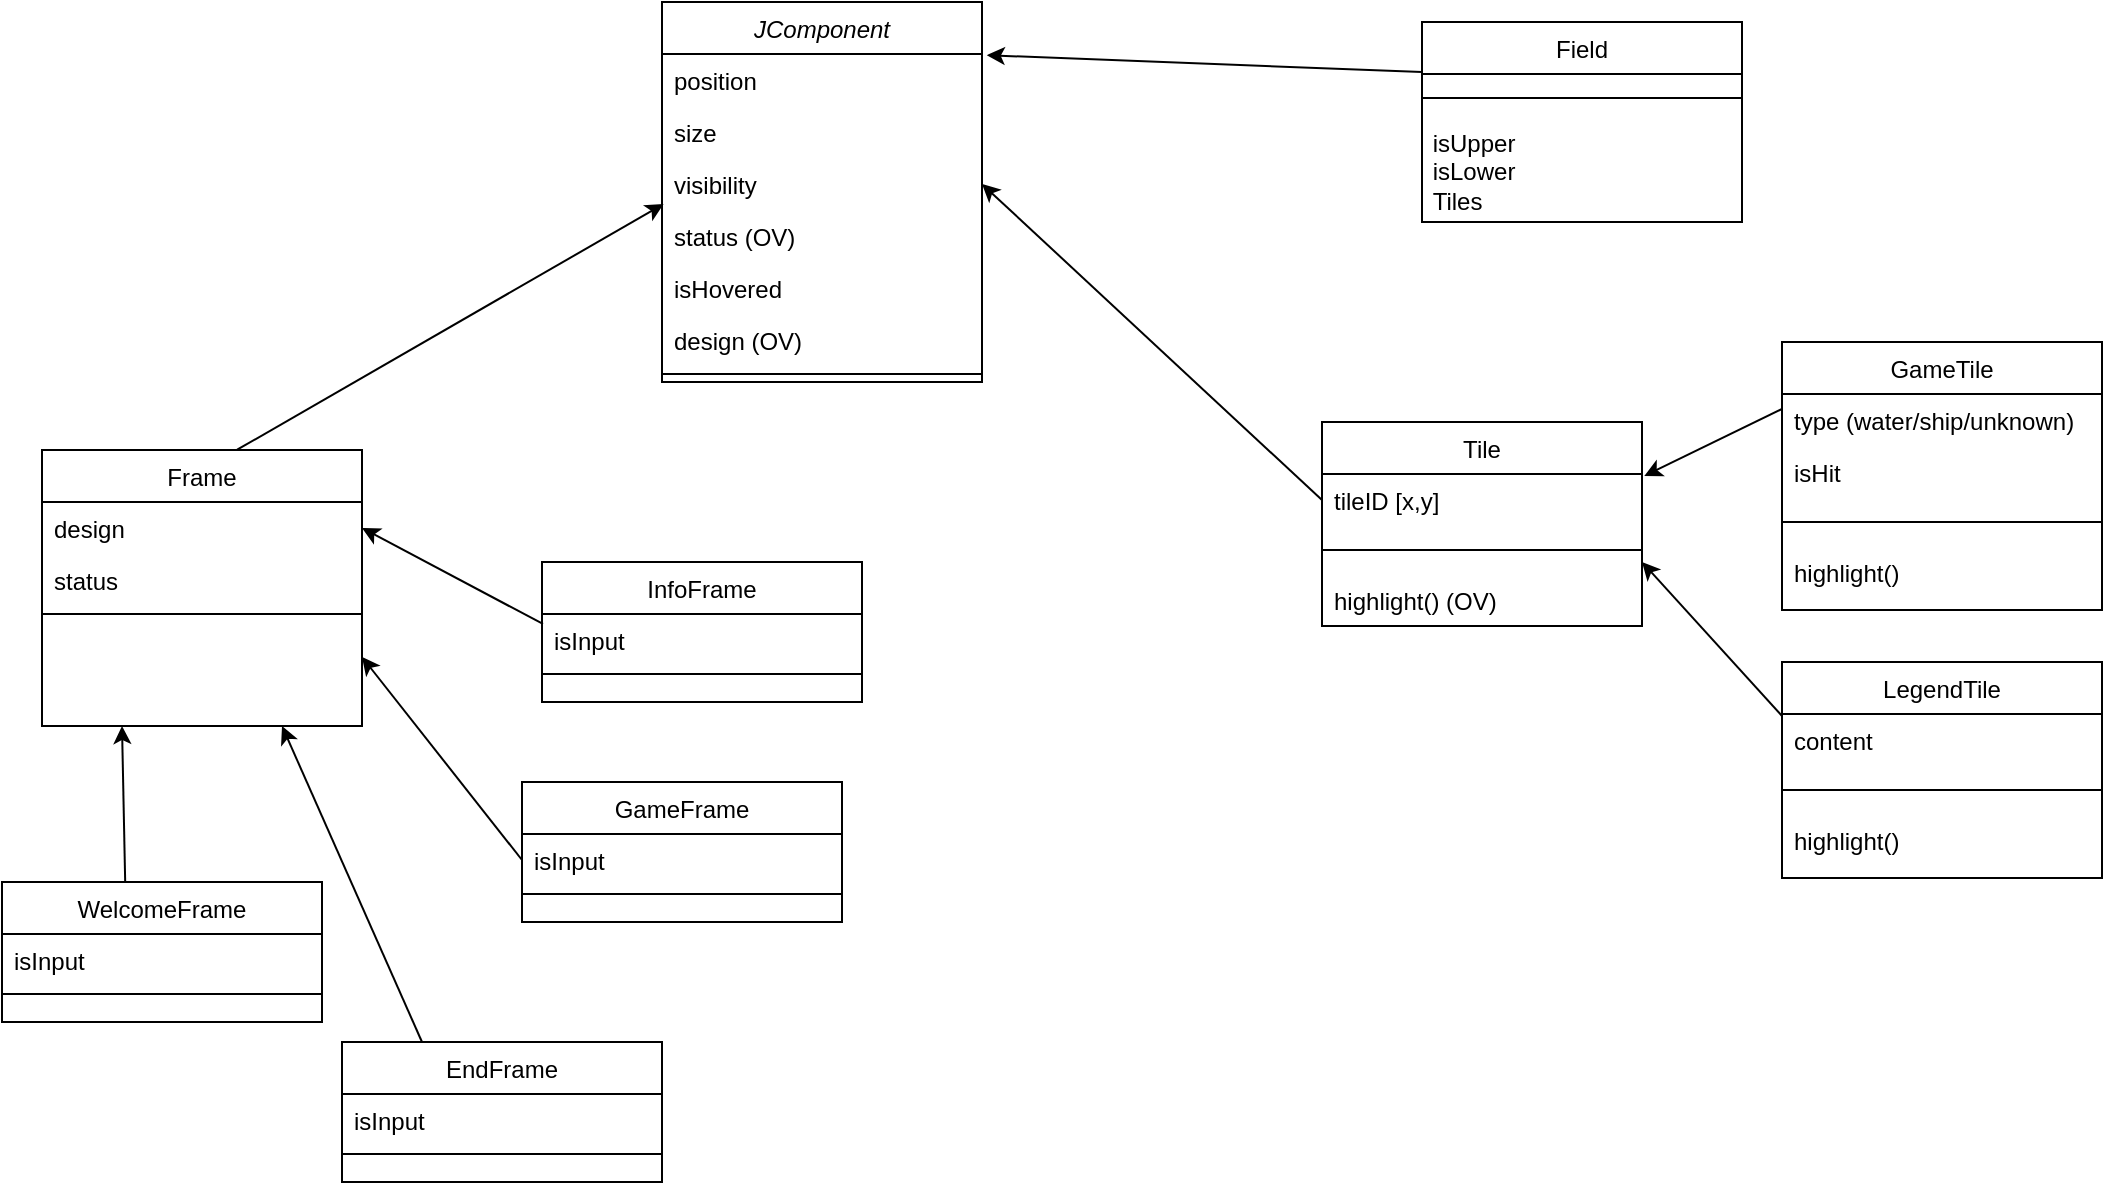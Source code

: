 <mxfile version="17.4.5" type="github" pages="3">
  <diagram id="C5RBs43oDa-KdzZeNtuy" name="Design Class pattern">
    <mxGraphModel dx="782" dy="460" grid="1" gridSize="10" guides="1" tooltips="1" connect="1" arrows="1" fold="1" page="1" pageScale="1" pageWidth="1169" pageHeight="1654" math="0" shadow="0">
      <root>
        <mxCell id="WIyWlLk6GJQsqaUBKTNV-0" />
        <mxCell id="WIyWlLk6GJQsqaUBKTNV-1" parent="WIyWlLk6GJQsqaUBKTNV-0" />
        <mxCell id="zkfFHV4jXpPFQw0GAbJ--0" value="JComponent" style="swimlane;fontStyle=2;align=center;verticalAlign=top;childLayout=stackLayout;horizontal=1;startSize=26;horizontalStack=0;resizeParent=1;resizeLast=0;collapsible=1;marginBottom=0;rounded=0;shadow=0;strokeWidth=1;" parent="WIyWlLk6GJQsqaUBKTNV-1" vertex="1">
          <mxGeometry x="350" y="10" width="160" height="190" as="geometry">
            <mxRectangle x="230" y="140" width="160" height="26" as="alternateBounds" />
          </mxGeometry>
        </mxCell>
        <mxCell id="zkfFHV4jXpPFQw0GAbJ--1" value="position" style="text;align=left;verticalAlign=top;spacingLeft=4;spacingRight=4;overflow=hidden;rotatable=0;points=[[0,0.5],[1,0.5]];portConstraint=eastwest;" parent="zkfFHV4jXpPFQw0GAbJ--0" vertex="1">
          <mxGeometry y="26" width="160" height="26" as="geometry" />
        </mxCell>
        <mxCell id="zkfFHV4jXpPFQw0GAbJ--2" value="size" style="text;align=left;verticalAlign=top;spacingLeft=4;spacingRight=4;overflow=hidden;rotatable=0;points=[[0,0.5],[1,0.5]];portConstraint=eastwest;rounded=0;shadow=0;html=0;" parent="zkfFHV4jXpPFQw0GAbJ--0" vertex="1">
          <mxGeometry y="52" width="160" height="26" as="geometry" />
        </mxCell>
        <mxCell id="aubrxSSwmAPKSSQoLvb7-0" value="visibility" style="text;align=left;verticalAlign=top;spacingLeft=4;spacingRight=4;overflow=hidden;rotatable=0;points=[[0,0.5],[1,0.5]];portConstraint=eastwest;rounded=0;shadow=0;html=0;" parent="zkfFHV4jXpPFQw0GAbJ--0" vertex="1">
          <mxGeometry y="78" width="160" height="26" as="geometry" />
        </mxCell>
        <mxCell id="aubrxSSwmAPKSSQoLvb7-1" value="status (OV)" style="text;align=left;verticalAlign=top;spacingLeft=4;spacingRight=4;overflow=hidden;rotatable=0;points=[[0,0.5],[1,0.5]];portConstraint=eastwest;rounded=0;shadow=0;html=0;" parent="zkfFHV4jXpPFQw0GAbJ--0" vertex="1">
          <mxGeometry y="104" width="160" height="26" as="geometry" />
        </mxCell>
        <mxCell id="_I0pxtjb7SNAMlPnUTDq-0" value="isHovered" style="text;align=left;verticalAlign=top;spacingLeft=4;spacingRight=4;overflow=hidden;rotatable=0;points=[[0,0.5],[1,0.5]];portConstraint=eastwest;rounded=0;shadow=0;html=0;" parent="zkfFHV4jXpPFQw0GAbJ--0" vertex="1">
          <mxGeometry y="130" width="160" height="26" as="geometry" />
        </mxCell>
        <mxCell id="zkfFHV4jXpPFQw0GAbJ--3" value="design (OV)" style="text;align=left;verticalAlign=top;spacingLeft=4;spacingRight=4;overflow=hidden;rotatable=0;points=[[0,0.5],[1,0.5]];portConstraint=eastwest;rounded=0;shadow=0;html=0;" parent="zkfFHV4jXpPFQw0GAbJ--0" vertex="1">
          <mxGeometry y="156" width="160" height="26" as="geometry" />
        </mxCell>
        <mxCell id="zkfFHV4jXpPFQw0GAbJ--4" value="" style="line;html=1;strokeWidth=1;align=left;verticalAlign=middle;spacingTop=-1;spacingLeft=3;spacingRight=3;rotatable=0;labelPosition=right;points=[];portConstraint=eastwest;" parent="zkfFHV4jXpPFQw0GAbJ--0" vertex="1">
          <mxGeometry y="182" width="160" height="8" as="geometry" />
        </mxCell>
        <mxCell id="zkfFHV4jXpPFQw0GAbJ--6" value="Frame" style="swimlane;fontStyle=0;align=center;verticalAlign=top;childLayout=stackLayout;horizontal=1;startSize=26;horizontalStack=0;resizeParent=1;resizeLast=0;collapsible=1;marginBottom=0;rounded=0;shadow=0;strokeWidth=1;" parent="WIyWlLk6GJQsqaUBKTNV-1" vertex="1">
          <mxGeometry x="40" y="234" width="160" height="138" as="geometry">
            <mxRectangle x="130" y="380" width="160" height="26" as="alternateBounds" />
          </mxGeometry>
        </mxCell>
        <mxCell id="zkfFHV4jXpPFQw0GAbJ--7" value="design" style="text;align=left;verticalAlign=top;spacingLeft=4;spacingRight=4;overflow=hidden;rotatable=0;points=[[0,0.5],[1,0.5]];portConstraint=eastwest;" parent="zkfFHV4jXpPFQw0GAbJ--6" vertex="1">
          <mxGeometry y="26" width="160" height="26" as="geometry" />
        </mxCell>
        <mxCell id="zkfFHV4jXpPFQw0GAbJ--8" value="status" style="text;align=left;verticalAlign=top;spacingLeft=4;spacingRight=4;overflow=hidden;rotatable=0;points=[[0,0.5],[1,0.5]];portConstraint=eastwest;rounded=0;shadow=0;html=0;" parent="zkfFHV4jXpPFQw0GAbJ--6" vertex="1">
          <mxGeometry y="52" width="160" height="26" as="geometry" />
        </mxCell>
        <mxCell id="zkfFHV4jXpPFQw0GAbJ--9" value="" style="line;html=1;strokeWidth=1;align=left;verticalAlign=middle;spacingTop=-1;spacingLeft=3;spacingRight=3;rotatable=0;labelPosition=right;points=[];portConstraint=eastwest;" parent="zkfFHV4jXpPFQw0GAbJ--6" vertex="1">
          <mxGeometry y="78" width="160" height="8" as="geometry" />
        </mxCell>
        <mxCell id="aubrxSSwmAPKSSQoLvb7-4" value="" style="endArrow=classic;html=1;rounded=0;entryX=0.005;entryY=-0.115;entryDx=0;entryDy=0;exitX=0.61;exitY=-0.001;exitDx=0;exitDy=0;exitPerimeter=0;entryPerimeter=0;" parent="WIyWlLk6GJQsqaUBKTNV-1" source="zkfFHV4jXpPFQw0GAbJ--6" target="aubrxSSwmAPKSSQoLvb7-1" edge="1">
          <mxGeometry width="50" height="50" relative="1" as="geometry">
            <mxPoint x="390" y="350" as="sourcePoint" />
            <mxPoint x="440" y="300" as="targetPoint" />
          </mxGeometry>
        </mxCell>
        <mxCell id="aubrxSSwmAPKSSQoLvb7-5" value="WelcomeFrame" style="swimlane;fontStyle=0;align=center;verticalAlign=top;childLayout=stackLayout;horizontal=1;startSize=26;horizontalStack=0;resizeParent=1;resizeLast=0;collapsible=1;marginBottom=0;rounded=0;shadow=0;strokeWidth=1;" parent="WIyWlLk6GJQsqaUBKTNV-1" vertex="1">
          <mxGeometry x="20" y="450" width="160" height="70" as="geometry">
            <mxRectangle x="340" y="380" width="170" height="26" as="alternateBounds" />
          </mxGeometry>
        </mxCell>
        <mxCell id="aubrxSSwmAPKSSQoLvb7-6" value="isInput" style="text;align=left;verticalAlign=top;spacingLeft=4;spacingRight=4;overflow=hidden;rotatable=0;points=[[0,0.5],[1,0.5]];portConstraint=eastwest;" parent="aubrxSSwmAPKSSQoLvb7-5" vertex="1">
          <mxGeometry y="26" width="160" height="26" as="geometry" />
        </mxCell>
        <mxCell id="aubrxSSwmAPKSSQoLvb7-7" value="" style="line;html=1;strokeWidth=1;align=left;verticalAlign=middle;spacingTop=-1;spacingLeft=3;spacingRight=3;rotatable=0;labelPosition=right;points=[];portConstraint=eastwest;" parent="aubrxSSwmAPKSSQoLvb7-5" vertex="1">
          <mxGeometry y="52" width="160" height="8" as="geometry" />
        </mxCell>
        <mxCell id="aubrxSSwmAPKSSQoLvb7-8" value="InfoFrame" style="swimlane;fontStyle=0;align=center;verticalAlign=top;childLayout=stackLayout;horizontal=1;startSize=26;horizontalStack=0;resizeParent=1;resizeLast=0;collapsible=1;marginBottom=0;rounded=0;shadow=0;strokeWidth=1;" parent="WIyWlLk6GJQsqaUBKTNV-1" vertex="1">
          <mxGeometry x="290" y="290" width="160" height="70" as="geometry">
            <mxRectangle x="340" y="380" width="170" height="26" as="alternateBounds" />
          </mxGeometry>
        </mxCell>
        <mxCell id="aubrxSSwmAPKSSQoLvb7-9" value="isInput" style="text;align=left;verticalAlign=top;spacingLeft=4;spacingRight=4;overflow=hidden;rotatable=0;points=[[0,0.5],[1,0.5]];portConstraint=eastwest;" parent="aubrxSSwmAPKSSQoLvb7-8" vertex="1">
          <mxGeometry y="26" width="160" height="26" as="geometry" />
        </mxCell>
        <mxCell id="aubrxSSwmAPKSSQoLvb7-10" value="" style="line;html=1;strokeWidth=1;align=left;verticalAlign=middle;spacingTop=-1;spacingLeft=3;spacingRight=3;rotatable=0;labelPosition=right;points=[];portConstraint=eastwest;" parent="aubrxSSwmAPKSSQoLvb7-8" vertex="1">
          <mxGeometry y="52" width="160" height="8" as="geometry" />
        </mxCell>
        <mxCell id="aubrxSSwmAPKSSQoLvb7-11" value="GameFrame" style="swimlane;fontStyle=0;align=center;verticalAlign=top;childLayout=stackLayout;horizontal=1;startSize=26;horizontalStack=0;resizeParent=1;resizeLast=0;collapsible=1;marginBottom=0;rounded=0;shadow=0;strokeWidth=1;" parent="WIyWlLk6GJQsqaUBKTNV-1" vertex="1">
          <mxGeometry x="280" y="400" width="160" height="70" as="geometry">
            <mxRectangle x="340" y="380" width="170" height="26" as="alternateBounds" />
          </mxGeometry>
        </mxCell>
        <mxCell id="aubrxSSwmAPKSSQoLvb7-12" value="isInput" style="text;align=left;verticalAlign=top;spacingLeft=4;spacingRight=4;overflow=hidden;rotatable=0;points=[[0,0.5],[1,0.5]];portConstraint=eastwest;" parent="aubrxSSwmAPKSSQoLvb7-11" vertex="1">
          <mxGeometry y="26" width="160" height="26" as="geometry" />
        </mxCell>
        <mxCell id="aubrxSSwmAPKSSQoLvb7-13" value="" style="line;html=1;strokeWidth=1;align=left;verticalAlign=middle;spacingTop=-1;spacingLeft=3;spacingRight=3;rotatable=0;labelPosition=right;points=[];portConstraint=eastwest;" parent="aubrxSSwmAPKSSQoLvb7-11" vertex="1">
          <mxGeometry y="52" width="160" height="8" as="geometry" />
        </mxCell>
        <mxCell id="aubrxSSwmAPKSSQoLvb7-14" value="EndFrame" style="swimlane;fontStyle=0;align=center;verticalAlign=top;childLayout=stackLayout;horizontal=1;startSize=26;horizontalStack=0;resizeParent=1;resizeLast=0;collapsible=1;marginBottom=0;rounded=0;shadow=0;strokeWidth=1;" parent="WIyWlLk6GJQsqaUBKTNV-1" vertex="1">
          <mxGeometry x="190" y="530" width="160" height="70" as="geometry">
            <mxRectangle x="340" y="380" width="170" height="26" as="alternateBounds" />
          </mxGeometry>
        </mxCell>
        <mxCell id="aubrxSSwmAPKSSQoLvb7-15" value="isInput" style="text;align=left;verticalAlign=top;spacingLeft=4;spacingRight=4;overflow=hidden;rotatable=0;points=[[0,0.5],[1,0.5]];portConstraint=eastwest;" parent="aubrxSSwmAPKSSQoLvb7-14" vertex="1">
          <mxGeometry y="26" width="160" height="26" as="geometry" />
        </mxCell>
        <mxCell id="aubrxSSwmAPKSSQoLvb7-16" value="" style="line;html=1;strokeWidth=1;align=left;verticalAlign=middle;spacingTop=-1;spacingLeft=3;spacingRight=3;rotatable=0;labelPosition=right;points=[];portConstraint=eastwest;" parent="aubrxSSwmAPKSSQoLvb7-14" vertex="1">
          <mxGeometry y="52" width="160" height="8" as="geometry" />
        </mxCell>
        <mxCell id="aubrxSSwmAPKSSQoLvb7-17" value="" style="endArrow=classic;html=1;rounded=0;exitX=0.385;exitY=0.003;exitDx=0;exitDy=0;exitPerimeter=0;entryX=0.25;entryY=1;entryDx=0;entryDy=0;" parent="WIyWlLk6GJQsqaUBKTNV-1" source="aubrxSSwmAPKSSQoLvb7-5" target="zkfFHV4jXpPFQw0GAbJ--6" edge="1">
          <mxGeometry width="50" height="50" relative="1" as="geometry">
            <mxPoint x="390" y="450" as="sourcePoint" />
            <mxPoint x="111" y="340" as="targetPoint" />
          </mxGeometry>
        </mxCell>
        <mxCell id="aubrxSSwmAPKSSQoLvb7-18" value="" style="endArrow=classic;html=1;rounded=0;entryX=0.75;entryY=1;entryDx=0;entryDy=0;exitX=0.25;exitY=0;exitDx=0;exitDy=0;" parent="WIyWlLk6GJQsqaUBKTNV-1" source="aubrxSSwmAPKSSQoLvb7-14" target="zkfFHV4jXpPFQw0GAbJ--6" edge="1">
          <mxGeometry width="50" height="50" relative="1" as="geometry">
            <mxPoint x="390" y="450" as="sourcePoint" />
            <mxPoint x="207.6" y="313.794" as="targetPoint" />
          </mxGeometry>
        </mxCell>
        <mxCell id="aubrxSSwmAPKSSQoLvb7-19" value="" style="endArrow=classic;html=1;rounded=0;entryX=1;entryY=0.75;entryDx=0;entryDy=0;exitX=0;exitY=0.5;exitDx=0;exitDy=0;" parent="WIyWlLk6GJQsqaUBKTNV-1" source="aubrxSSwmAPKSSQoLvb7-12" target="zkfFHV4jXpPFQw0GAbJ--6" edge="1">
          <mxGeometry width="50" height="50" relative="1" as="geometry">
            <mxPoint x="390" y="450" as="sourcePoint" />
            <mxPoint x="230.8" y="284.206" as="targetPoint" />
          </mxGeometry>
        </mxCell>
        <mxCell id="aubrxSSwmAPKSSQoLvb7-20" value="" style="endArrow=classic;html=1;rounded=0;exitX=0.003;exitY=0.192;exitDx=0;exitDy=0;exitPerimeter=0;entryX=1;entryY=0.5;entryDx=0;entryDy=0;" parent="WIyWlLk6GJQsqaUBKTNV-1" source="aubrxSSwmAPKSSQoLvb7-9" target="zkfFHV4jXpPFQw0GAbJ--7" edge="1">
          <mxGeometry width="50" height="50" relative="1" as="geometry">
            <mxPoint x="390" y="450" as="sourcePoint" />
            <mxPoint x="250" y="250" as="targetPoint" />
          </mxGeometry>
        </mxCell>
        <mxCell id="aubrxSSwmAPKSSQoLvb7-21" value="Field" style="swimlane;fontStyle=0;align=center;verticalAlign=top;childLayout=stackLayout;horizontal=1;startSize=26;horizontalStack=0;resizeParent=1;resizeLast=0;collapsible=1;marginBottom=0;rounded=0;shadow=0;strokeWidth=1;" parent="WIyWlLk6GJQsqaUBKTNV-1" vertex="1">
          <mxGeometry x="730" y="20" width="160" height="100" as="geometry">
            <mxRectangle x="340" y="380" width="170" height="26" as="alternateBounds" />
          </mxGeometry>
        </mxCell>
        <mxCell id="aubrxSSwmAPKSSQoLvb7-23" value="" style="line;html=1;strokeWidth=1;align=left;verticalAlign=middle;spacingTop=-1;spacingLeft=3;spacingRight=3;rotatable=0;labelPosition=right;points=[];portConstraint=eastwest;" parent="aubrxSSwmAPKSSQoLvb7-21" vertex="1">
          <mxGeometry y="26" width="160" height="24" as="geometry" />
        </mxCell>
        <mxCell id="HVyWTRYXzfB03LSx8X9K-0" value="&amp;nbsp;isUpper&lt;br&gt;&amp;nbsp;isLower&lt;br&gt;&lt;div&gt;&lt;span&gt;&amp;nbsp;Tiles&lt;/span&gt;&lt;/div&gt;" style="text;html=1;align=left;verticalAlign=middle;resizable=0;points=[];autosize=1;strokeColor=none;fillColor=none;" vertex="1" parent="aubrxSSwmAPKSSQoLvb7-21">
          <mxGeometry y="50" width="160" height="50" as="geometry" />
        </mxCell>
        <mxCell id="aubrxSSwmAPKSSQoLvb7-24" value="" style="endArrow=classic;html=1;rounded=0;entryX=1.015;entryY=0.023;entryDx=0;entryDy=0;entryPerimeter=0;exitX=0;exitY=0.25;exitDx=0;exitDy=0;" parent="WIyWlLk6GJQsqaUBKTNV-1" source="aubrxSSwmAPKSSQoLvb7-21" target="zkfFHV4jXpPFQw0GAbJ--1" edge="1">
          <mxGeometry width="50" height="50" relative="1" as="geometry">
            <mxPoint x="530" y="150" as="sourcePoint" />
            <mxPoint x="580" y="100" as="targetPoint" />
          </mxGeometry>
        </mxCell>
        <mxCell id="aubrxSSwmAPKSSQoLvb7-25" value="GameTile" style="swimlane;fontStyle=0;align=center;verticalAlign=top;childLayout=stackLayout;horizontal=1;startSize=26;horizontalStack=0;resizeParent=1;resizeLast=0;collapsible=1;marginBottom=0;rounded=0;shadow=0;strokeWidth=1;" parent="WIyWlLk6GJQsqaUBKTNV-1" vertex="1">
          <mxGeometry x="910" y="180" width="160" height="134" as="geometry">
            <mxRectangle x="340" y="380" width="170" height="26" as="alternateBounds" />
          </mxGeometry>
        </mxCell>
        <mxCell id="aubrxSSwmAPKSSQoLvb7-31" value="type (water/ship/unknown)" style="text;align=left;verticalAlign=top;spacingLeft=4;spacingRight=4;overflow=hidden;rotatable=0;points=[[0,0.5],[1,0.5]];portConstraint=eastwest;" parent="aubrxSSwmAPKSSQoLvb7-25" vertex="1">
          <mxGeometry y="26" width="160" height="26" as="geometry" />
        </mxCell>
        <mxCell id="aubrxSSwmAPKSSQoLvb7-32" value="isHit" style="text;align=left;verticalAlign=top;spacingLeft=4;spacingRight=4;overflow=hidden;rotatable=0;points=[[0,0.5],[1,0.5]];portConstraint=eastwest;" parent="aubrxSSwmAPKSSQoLvb7-25" vertex="1">
          <mxGeometry y="52" width="160" height="26" as="geometry" />
        </mxCell>
        <mxCell id="aubrxSSwmAPKSSQoLvb7-26" value="" style="line;html=1;strokeWidth=1;align=left;verticalAlign=middle;spacingTop=-1;spacingLeft=3;spacingRight=3;rotatable=0;labelPosition=right;points=[];portConstraint=eastwest;" parent="aubrxSSwmAPKSSQoLvb7-25" vertex="1">
          <mxGeometry y="78" width="160" height="24" as="geometry" />
        </mxCell>
        <mxCell id="aubrxSSwmAPKSSQoLvb7-40" value="highlight()" style="text;align=left;verticalAlign=top;spacingLeft=4;spacingRight=4;overflow=hidden;rotatable=0;points=[[0,0.5],[1,0.5]];portConstraint=eastwest;" parent="aubrxSSwmAPKSSQoLvb7-25" vertex="1">
          <mxGeometry y="102" width="160" height="32" as="geometry" />
        </mxCell>
        <mxCell id="aubrxSSwmAPKSSQoLvb7-27" value="" style="endArrow=classic;html=1;rounded=0;exitX=0;exitY=0.25;exitDx=0;exitDy=0;entryX=1.007;entryY=0.038;entryDx=0;entryDy=0;entryPerimeter=0;" parent="WIyWlLk6GJQsqaUBKTNV-1" source="aubrxSSwmAPKSSQoLvb7-25" target="aubrxSSwmAPKSSQoLvb7-35" edge="1">
          <mxGeometry width="50" height="50" relative="1" as="geometry">
            <mxPoint x="640" y="250" as="sourcePoint" />
            <mxPoint x="780" y="110" as="targetPoint" />
          </mxGeometry>
        </mxCell>
        <mxCell id="aubrxSSwmAPKSSQoLvb7-28" value="LegendTile" style="swimlane;fontStyle=0;align=center;verticalAlign=top;childLayout=stackLayout;horizontal=1;startSize=26;horizontalStack=0;resizeParent=1;resizeLast=0;collapsible=1;marginBottom=0;rounded=0;shadow=0;strokeWidth=1;" parent="WIyWlLk6GJQsqaUBKTNV-1" vertex="1">
          <mxGeometry x="910" y="340" width="160" height="108" as="geometry">
            <mxRectangle x="340" y="380" width="170" height="26" as="alternateBounds" />
          </mxGeometry>
        </mxCell>
        <mxCell id="aubrxSSwmAPKSSQoLvb7-33" value="content" style="text;align=left;verticalAlign=top;spacingLeft=4;spacingRight=4;overflow=hidden;rotatable=0;points=[[0,0.5],[1,0.5]];portConstraint=eastwest;" parent="aubrxSSwmAPKSSQoLvb7-28" vertex="1">
          <mxGeometry y="26" width="160" height="26" as="geometry" />
        </mxCell>
        <mxCell id="aubrxSSwmAPKSSQoLvb7-29" value="" style="line;html=1;strokeWidth=1;align=left;verticalAlign=middle;spacingTop=-1;spacingLeft=3;spacingRight=3;rotatable=0;labelPosition=right;points=[];portConstraint=eastwest;" parent="aubrxSSwmAPKSSQoLvb7-28" vertex="1">
          <mxGeometry y="52" width="160" height="24" as="geometry" />
        </mxCell>
        <mxCell id="aubrxSSwmAPKSSQoLvb7-39" value="highlight()" style="text;align=left;verticalAlign=top;spacingLeft=4;spacingRight=4;overflow=hidden;rotatable=0;points=[[0,0.5],[1,0.5]];portConstraint=eastwest;" parent="aubrxSSwmAPKSSQoLvb7-28" vertex="1">
          <mxGeometry y="76" width="160" height="32" as="geometry" />
        </mxCell>
        <mxCell id="aubrxSSwmAPKSSQoLvb7-30" value="" style="endArrow=classic;html=1;rounded=0;exitX=0;exitY=0.25;exitDx=0;exitDy=0;entryX=1;entryY=0.75;entryDx=0;entryDy=0;entryPerimeter=0;" parent="WIyWlLk6GJQsqaUBKTNV-1" source="aubrxSSwmAPKSSQoLvb7-28" target="aubrxSSwmAPKSSQoLvb7-36" edge="1">
          <mxGeometry width="50" height="50" relative="1" as="geometry">
            <mxPoint x="940" y="250" as="sourcePoint" />
            <mxPoint x="750" y="150" as="targetPoint" />
          </mxGeometry>
        </mxCell>
        <mxCell id="aubrxSSwmAPKSSQoLvb7-34" value="Tile" style="swimlane;fontStyle=0;align=center;verticalAlign=top;childLayout=stackLayout;horizontal=1;startSize=26;horizontalStack=0;resizeParent=1;resizeLast=0;collapsible=1;marginBottom=0;rounded=0;shadow=0;strokeWidth=1;" parent="WIyWlLk6GJQsqaUBKTNV-1" vertex="1">
          <mxGeometry x="680" y="220" width="160" height="102" as="geometry">
            <mxRectangle x="340" y="380" width="170" height="26" as="alternateBounds" />
          </mxGeometry>
        </mxCell>
        <mxCell id="aubrxSSwmAPKSSQoLvb7-35" value="tileID [x,y]" style="text;align=left;verticalAlign=top;spacingLeft=4;spacingRight=4;overflow=hidden;rotatable=0;points=[[0,0.5],[1,0.5]];portConstraint=eastwest;" parent="aubrxSSwmAPKSSQoLvb7-34" vertex="1">
          <mxGeometry y="26" width="160" height="26" as="geometry" />
        </mxCell>
        <mxCell id="aubrxSSwmAPKSSQoLvb7-36" value="" style="line;html=1;strokeWidth=1;align=left;verticalAlign=middle;spacingTop=-1;spacingLeft=3;spacingRight=3;rotatable=0;labelPosition=right;points=[];portConstraint=eastwest;" parent="aubrxSSwmAPKSSQoLvb7-34" vertex="1">
          <mxGeometry y="52" width="160" height="24" as="geometry" />
        </mxCell>
        <mxCell id="aubrxSSwmAPKSSQoLvb7-38" value="highlight() (OV)" style="text;align=left;verticalAlign=top;spacingLeft=4;spacingRight=4;overflow=hidden;rotatable=0;points=[[0,0.5],[1,0.5]];portConstraint=eastwest;" parent="aubrxSSwmAPKSSQoLvb7-34" vertex="1">
          <mxGeometry y="76" width="160" height="26" as="geometry" />
        </mxCell>
        <mxCell id="aubrxSSwmAPKSSQoLvb7-37" value="" style="endArrow=classic;html=1;rounded=0;entryX=1;entryY=0.5;entryDx=0;entryDy=0;exitX=0;exitY=0.5;exitDx=0;exitDy=0;" parent="WIyWlLk6GJQsqaUBKTNV-1" source="aubrxSSwmAPKSSQoLvb7-35" target="aubrxSSwmAPKSSQoLvb7-0" edge="1">
          <mxGeometry width="50" height="50" relative="1" as="geometry">
            <mxPoint x="750" y="250" as="sourcePoint" />
            <mxPoint x="800" y="200" as="targetPoint" />
          </mxGeometry>
        </mxCell>
      </root>
    </mxGraphModel>
  </diagram>
  <diagram id="_cAtPE6ruybmBjNC7MMK" name="Game Class pattern">
    <mxGraphModel dx="782" dy="460" grid="1" gridSize="10" guides="1" tooltips="1" connect="1" arrows="1" fold="1" page="1" pageScale="1" pageWidth="1169" pageHeight="1654" math="0" shadow="0">
      <root>
        <mxCell id="0" />
        <mxCell id="1" parent="0" />
        <mxCell id="BJ2NsxGHiL7fqMP8HyeA-1" value="Program" style="swimlane;fontStyle=0;align=center;verticalAlign=top;childLayout=stackLayout;horizontal=1;startSize=26;horizontalStack=0;resizeParent=1;resizeLast=0;collapsible=1;marginBottom=0;rounded=0;shadow=0;strokeWidth=1;" parent="1" vertex="1">
          <mxGeometry x="80" y="40" width="160" height="120" as="geometry">
            <mxRectangle x="230" y="140" width="160" height="26" as="alternateBounds" />
          </mxGeometry>
        </mxCell>
        <mxCell id="BJ2NsxGHiL7fqMP8HyeA-2" value="position" style="text;align=left;verticalAlign=top;spacingLeft=4;spacingRight=4;overflow=hidden;rotatable=0;points=[[0,0.5],[1,0.5]];portConstraint=eastwest;" parent="BJ2NsxGHiL7fqMP8HyeA-1" vertex="1">
          <mxGeometry y="26" width="160" height="26" as="geometry" />
        </mxCell>
        <mxCell id="BJ2NsxGHiL7fqMP8HyeA-7" value="" style="line;html=1;strokeWidth=1;align=left;verticalAlign=middle;spacingTop=-1;spacingLeft=3;spacingRight=3;rotatable=0;labelPosition=right;points=[];portConstraint=eastwest;" parent="BJ2NsxGHiL7fqMP8HyeA-1" vertex="1">
          <mxGeometry y="52" width="160" height="8" as="geometry" />
        </mxCell>
        <mxCell id="m1gzNodCR57h3Zia3nPE-1" value="initialize()" style="text;align=left;verticalAlign=top;spacingLeft=4;spacingRight=4;overflow=hidden;rotatable=0;points=[[0,0.5],[1,0.5]];portConstraint=eastwest;" parent="BJ2NsxGHiL7fqMP8HyeA-1" vertex="1">
          <mxGeometry y="60" width="160" height="26" as="geometry" />
        </mxCell>
        <mxCell id="EHMqb78vgIgu1XkrKQ_K-8" value="createPlayer()" style="text;align=left;verticalAlign=top;spacingLeft=4;spacingRight=4;overflow=hidden;rotatable=0;points=[[0,0.5],[1,0.5]];portConstraint=eastwest;" parent="BJ2NsxGHiL7fqMP8HyeA-1" vertex="1">
          <mxGeometry y="86" width="160" height="26" as="geometry" />
        </mxCell>
        <mxCell id="BJ2NsxGHiL7fqMP8HyeA-16" value="Player" style="swimlane;fontStyle=0;align=center;verticalAlign=top;childLayout=stackLayout;horizontal=1;startSize=26;horizontalStack=0;resizeParent=1;resizeLast=0;collapsible=1;marginBottom=0;rounded=0;shadow=0;strokeWidth=1;" parent="1" vertex="1">
          <mxGeometry x="320" y="40" width="160" height="216" as="geometry">
            <mxRectangle x="230" y="140" width="160" height="26" as="alternateBounds" />
          </mxGeometry>
        </mxCell>
        <mxCell id="BJ2NsxGHiL7fqMP8HyeA-17" value="isMe" style="text;align=left;verticalAlign=top;spacingLeft=4;spacingRight=4;overflow=hidden;rotatable=0;points=[[0,0.5],[1,0.5]];portConstraint=eastwest;" parent="BJ2NsxGHiL7fqMP8HyeA-16" vertex="1">
          <mxGeometry y="26" width="160" height="26" as="geometry" />
        </mxCell>
        <mxCell id="CmAs2VRYw0GFPssPPwCZ-8" value="isReady" style="text;align=left;verticalAlign=top;spacingLeft=4;spacingRight=4;overflow=hidden;rotatable=0;points=[[0,0.5],[1,0.5]];portConstraint=eastwest;" parent="BJ2NsxGHiL7fqMP8HyeA-16" vertex="1">
          <mxGeometry y="52" width="160" height="26" as="geometry" />
        </mxCell>
        <mxCell id="BJ2NsxGHiL7fqMP8HyeA-28" value="Name" style="text;align=left;verticalAlign=top;spacingLeft=4;spacingRight=4;overflow=hidden;rotatable=0;points=[[0,0.5],[1,0.5]];portConstraint=eastwest;" parent="BJ2NsxGHiL7fqMP8HyeA-16" vertex="1">
          <mxGeometry y="78" width="160" height="26" as="geometry" />
        </mxCell>
        <mxCell id="CmAs2VRYw0GFPssPPwCZ-1" value="isHost" style="text;align=left;verticalAlign=top;spacingLeft=4;spacingRight=4;overflow=hidden;rotatable=0;points=[[0,0.5],[1,0.5]];portConstraint=eastwest;" parent="BJ2NsxGHiL7fqMP8HyeA-16" vertex="1">
          <mxGeometry y="104" width="160" height="26" as="geometry" />
        </mxCell>
        <mxCell id="BJ2NsxGHiL7fqMP8HyeA-19" value="ID" style="text;align=left;verticalAlign=top;spacingLeft=4;spacingRight=4;overflow=hidden;rotatable=0;points=[[0,0.5],[1,0.5]];portConstraint=eastwest;" parent="BJ2NsxGHiL7fqMP8HyeA-16" vertex="1">
          <mxGeometry y="130" width="160" height="26" as="geometry" />
        </mxCell>
        <mxCell id="BJ2NsxGHiL7fqMP8HyeA-18" value="" style="line;html=1;strokeWidth=1;align=left;verticalAlign=middle;spacingTop=-1;spacingLeft=3;spacingRight=3;rotatable=0;labelPosition=right;points=[];portConstraint=eastwest;" parent="BJ2NsxGHiL7fqMP8HyeA-16" vertex="1">
          <mxGeometry y="156" width="160" height="8" as="geometry" />
        </mxCell>
        <mxCell id="EHMqb78vgIgu1XkrKQ_K-1" value="joinGame()" style="text;align=left;verticalAlign=top;spacingLeft=4;spacingRight=4;overflow=hidden;rotatable=0;points=[[0,0.5],[1,0.5]];portConstraint=eastwest;" parent="BJ2NsxGHiL7fqMP8HyeA-16" vertex="1">
          <mxGeometry y="164" width="160" height="26" as="geometry" />
        </mxCell>
        <mxCell id="EHMqb78vgIgu1XkrKQ_K-7" value="createGame()" style="text;align=left;verticalAlign=top;spacingLeft=4;spacingRight=4;overflow=hidden;rotatable=0;points=[[0,0.5],[1,0.5]];portConstraint=eastwest;" parent="BJ2NsxGHiL7fqMP8HyeA-16" vertex="1">
          <mxGeometry y="190" width="160" height="26" as="geometry" />
        </mxCell>
        <mxCell id="BJ2NsxGHiL7fqMP8HyeA-20" value="Battleship" style="swimlane;fontStyle=0;align=center;verticalAlign=top;childLayout=stackLayout;horizontal=1;startSize=26;horizontalStack=0;resizeParent=1;resizeLast=0;collapsible=1;marginBottom=0;rounded=0;shadow=0;strokeWidth=1;" parent="1" vertex="1">
          <mxGeometry x="520" y="40" width="180" height="242" as="geometry">
            <mxRectangle x="230" y="140" width="160" height="26" as="alternateBounds" />
          </mxGeometry>
        </mxCell>
        <mxCell id="BJ2NsxGHiL7fqMP8HyeA-22" value="isDestroyed" style="text;align=left;verticalAlign=top;spacingLeft=4;spacingRight=4;overflow=hidden;rotatable=0;points=[[0,0.5],[1,0.5]];portConstraint=eastwest;" parent="BJ2NsxGHiL7fqMP8HyeA-20" vertex="1">
          <mxGeometry y="26" width="180" height="26" as="geometry" />
        </mxCell>
        <mxCell id="CmAs2VRYw0GFPssPPwCZ-3" value="length" style="text;align=left;verticalAlign=top;spacingLeft=4;spacingRight=4;overflow=hidden;rotatable=0;points=[[0,0.5],[1,0.5]];portConstraint=eastwest;" parent="BJ2NsxGHiL7fqMP8HyeA-20" vertex="1">
          <mxGeometry y="52" width="180" height="26" as="geometry" />
        </mxCell>
        <mxCell id="BJ2NsxGHiL7fqMP8HyeA-31" value="position" style="text;align=left;verticalAlign=top;spacingLeft=4;spacingRight=4;overflow=hidden;rotatable=0;points=[[0,0.5],[1,0.5]];portConstraint=eastwest;" parent="BJ2NsxGHiL7fqMP8HyeA-20" vertex="1">
          <mxGeometry y="78" width="180" height="26" as="geometry" />
        </mxCell>
        <mxCell id="BJ2NsxGHiL7fqMP8HyeA-32" value="orientation (vertical/horizontal)" style="text;align=left;verticalAlign=top;spacingLeft=4;spacingRight=4;overflow=hidden;rotatable=0;points=[[0,0.5],[1,0.5]];portConstraint=eastwest;" parent="BJ2NsxGHiL7fqMP8HyeA-20" vertex="1">
          <mxGeometry y="104" width="180" height="26" as="geometry" />
        </mxCell>
        <mxCell id="BJ2NsxGHiL7fqMP8HyeA-23" value="" style="line;html=1;strokeWidth=1;align=left;verticalAlign=middle;spacingTop=-1;spacingLeft=3;spacingRight=3;rotatable=0;labelPosition=right;points=[];portConstraint=eastwest;" parent="BJ2NsxGHiL7fqMP8HyeA-20" vertex="1">
          <mxGeometry y="130" width="180" height="8" as="geometry" />
        </mxCell>
        <mxCell id="BJ2NsxGHiL7fqMP8HyeA-29" value="getTileIDs()" style="text;align=left;verticalAlign=top;spacingLeft=4;spacingRight=4;overflow=hidden;rotatable=0;points=[[0,0.5],[1,0.5]];portConstraint=eastwest;" parent="BJ2NsxGHiL7fqMP8HyeA-20" vertex="1">
          <mxGeometry y="138" width="180" height="26" as="geometry" />
        </mxCell>
        <mxCell id="hnURPyxOtXnGkxbmjfG--1" value="rotate()" style="text;align=left;verticalAlign=top;spacingLeft=4;spacingRight=4;overflow=hidden;rotatable=0;points=[[0,0.5],[1,0.5]];portConstraint=eastwest;" parent="BJ2NsxGHiL7fqMP8HyeA-20" vertex="1">
          <mxGeometry y="164" width="180" height="26" as="geometry" />
        </mxCell>
        <mxCell id="hnURPyxOtXnGkxbmjfG--2" value="getTileIDs()" style="text;align=left;verticalAlign=top;spacingLeft=4;spacingRight=4;overflow=hidden;rotatable=0;points=[[0,0.5],[1,0.5]];portConstraint=eastwest;" parent="BJ2NsxGHiL7fqMP8HyeA-20" vertex="1">
          <mxGeometry y="190" width="180" height="26" as="geometry" />
        </mxCell>
        <mxCell id="BJ2NsxGHiL7fqMP8HyeA-24" value="Game" style="swimlane;fontStyle=0;align=center;verticalAlign=top;childLayout=stackLayout;horizontal=1;startSize=26;horizontalStack=0;resizeParent=1;resizeLast=0;collapsible=1;marginBottom=0;rounded=0;shadow=0;strokeWidth=1;" parent="1" vertex="1">
          <mxGeometry x="80" y="282" width="320" height="372" as="geometry">
            <mxRectangle x="230" y="140" width="160" height="26" as="alternateBounds" />
          </mxGeometry>
        </mxCell>
        <mxCell id="BJ2NsxGHiL7fqMP8HyeA-25" value="Player host" style="text;align=left;verticalAlign=top;spacingLeft=4;spacingRight=4;overflow=hidden;rotatable=0;points=[[0,0.5],[1,0.5]];portConstraint=eastwest;" parent="BJ2NsxGHiL7fqMP8HyeA-24" vertex="1">
          <mxGeometry y="26" width="320" height="26" as="geometry" />
        </mxCell>
        <mxCell id="BJ2NsxGHiL7fqMP8HyeA-26" value="Player client" style="text;align=left;verticalAlign=top;spacingLeft=4;spacingRight=4;overflow=hidden;rotatable=0;points=[[0,0.5],[1,0.5]];portConstraint=eastwest;" parent="BJ2NsxGHiL7fqMP8HyeA-24" vertex="1">
          <mxGeometry y="52" width="320" height="26" as="geometry" />
        </mxCell>
        <mxCell id="CmAs2VRYw0GFPssPPwCZ-4" value="Battleship[] hostShips" style="text;align=left;verticalAlign=top;spacingLeft=4;spacingRight=4;overflow=hidden;rotatable=0;points=[[0,0.5],[1,0.5]];portConstraint=eastwest;" parent="BJ2NsxGHiL7fqMP8HyeA-24" vertex="1">
          <mxGeometry y="78" width="320" height="26" as="geometry" />
        </mxCell>
        <mxCell id="5YJ6tblcLGSaN-hb1kV9-1" value="Battleship[] clientShips" style="text;align=left;verticalAlign=top;spacingLeft=4;spacingRight=4;overflow=hidden;rotatable=0;points=[[0,0.5],[1,0.5]];portConstraint=eastwest;" parent="BJ2NsxGHiL7fqMP8HyeA-24" vertex="1">
          <mxGeometry y="104" width="320" height="26" as="geometry" />
        </mxCell>
        <mxCell id="CmAs2VRYw0GFPssPPwCZ-2" value="GameFrame gameFrame" style="text;align=left;verticalAlign=top;spacingLeft=4;spacingRight=4;overflow=hidden;rotatable=0;points=[[0,0.5],[1,0.5]];portConstraint=eastwest;" parent="BJ2NsxGHiL7fqMP8HyeA-24" vertex="1">
          <mxGeometry y="130" width="320" height="26" as="geometry" />
        </mxCell>
        <mxCell id="CmAs2VRYw0GFPssPPwCZ-5" value="status (setup/ready/HostTurn/ClientTurn/End/Destruct)" style="text;align=left;verticalAlign=top;spacingLeft=4;spacingRight=4;overflow=hidden;rotatable=0;points=[[0,0.5],[1,0.5]];portConstraint=eastwest;" parent="BJ2NsxGHiL7fqMP8HyeA-24" vertex="1">
          <mxGeometry y="156" width="320" height="26" as="geometry" />
        </mxCell>
        <mxCell id="BJ2NsxGHiL7fqMP8HyeA-27" value="" style="line;html=1;strokeWidth=1;align=left;verticalAlign=middle;spacingTop=-1;spacingLeft=3;spacingRight=3;rotatable=0;labelPosition=right;points=[];portConstraint=eastwest;" parent="BJ2NsxGHiL7fqMP8HyeA-24" vertex="1">
          <mxGeometry y="182" width="320" height="8" as="geometry" />
        </mxCell>
        <mxCell id="CmAs2VRYw0GFPssPPwCZ-6" value="checkWinStatus()" style="text;align=left;verticalAlign=top;spacingLeft=4;spacingRight=4;overflow=hidden;rotatable=0;points=[[0,0.5],[1,0.5]];portConstraint=eastwest;" parent="BJ2NsxGHiL7fqMP8HyeA-24" vertex="1">
          <mxGeometry y="190" width="320" height="26" as="geometry" />
        </mxCell>
        <mxCell id="CmAs2VRYw0GFPssPPwCZ-9" value="sendShotCoordinates()" style="text;align=left;verticalAlign=top;spacingLeft=4;spacingRight=4;overflow=hidden;rotatable=0;points=[[0,0.5],[1,0.5]];portConstraint=eastwest;" parent="BJ2NsxGHiL7fqMP8HyeA-24" vertex="1">
          <mxGeometry y="216" width="320" height="26" as="geometry" />
        </mxCell>
        <mxCell id="CmAs2VRYw0GFPssPPwCZ-13" value="sendGame()" style="text;align=left;verticalAlign=top;spacingLeft=4;spacingRight=4;overflow=hidden;rotatable=0;points=[[0,0.5],[1,0.5]];portConstraint=eastwest;" parent="BJ2NsxGHiL7fqMP8HyeA-24" vertex="1">
          <mxGeometry y="242" width="320" height="26" as="geometry" />
        </mxCell>
        <mxCell id="CmAs2VRYw0GFPssPPwCZ-10" value="sendACK()" style="text;align=left;verticalAlign=top;spacingLeft=4;spacingRight=4;overflow=hidden;rotatable=0;points=[[0,0.5],[1,0.5]];portConstraint=eastwest;" parent="BJ2NsxGHiL7fqMP8HyeA-24" vertex="1">
          <mxGeometry y="268" width="320" height="26" as="geometry" />
        </mxCell>
        <mxCell id="CmAs2VRYw0GFPssPPwCZ-11" value="waitForShot()" style="text;align=left;verticalAlign=top;spacingLeft=4;spacingRight=4;overflow=hidden;rotatable=0;points=[[0,0.5],[1,0.5]];portConstraint=eastwest;" parent="BJ2NsxGHiL7fqMP8HyeA-24" vertex="1">
          <mxGeometry y="294" width="320" height="26" as="geometry" />
        </mxCell>
        <mxCell id="CmAs2VRYw0GFPssPPwCZ-14" value="waitforGame()" style="text;align=left;verticalAlign=top;spacingLeft=4;spacingRight=4;overflow=hidden;rotatable=0;points=[[0,0.5],[1,0.5]];portConstraint=eastwest;" parent="BJ2NsxGHiL7fqMP8HyeA-24" vertex="1">
          <mxGeometry y="320" width="320" height="26" as="geometry" />
        </mxCell>
        <mxCell id="CmAs2VRYw0GFPssPPwCZ-12" value="waitForACK()" style="text;align=left;verticalAlign=top;spacingLeft=4;spacingRight=4;overflow=hidden;rotatable=0;points=[[0,0.5],[1,0.5]];portConstraint=eastwest;" parent="BJ2NsxGHiL7fqMP8HyeA-24" vertex="1">
          <mxGeometry y="346" width="320" height="26" as="geometry" />
        </mxCell>
      </root>
    </mxGraphModel>
  </diagram>
  <diagram id="-J8xGegVKDPjv8zcOIw9" name="Communication">
    <mxGraphModel dx="920" dy="541" grid="1" gridSize="10" guides="1" tooltips="1" connect="1" arrows="1" fold="1" page="1" pageScale="1" pageWidth="827" pageHeight="1169" math="0" shadow="0">
      <root>
        <mxCell id="0" />
        <mxCell id="1" parent="0" />
        <mxCell id="B4vjQpGycRZfA5kmO66V-2" value="" style="endArrow=none;html=1;rounded=0;" edge="1" parent="1">
          <mxGeometry width="50" height="50" relative="1" as="geometry">
            <mxPoint x="120" y="520" as="sourcePoint" />
            <mxPoint x="120" y="160" as="targetPoint" />
          </mxGeometry>
        </mxCell>
        <mxCell id="B4vjQpGycRZfA5kmO66V-3" value="" style="endArrow=none;html=1;rounded=0;" edge="1" parent="1">
          <mxGeometry width="50" height="50" relative="1" as="geometry">
            <mxPoint x="360" y="520" as="sourcePoint" />
            <mxPoint x="360" y="160" as="targetPoint" />
          </mxGeometry>
        </mxCell>
        <mxCell id="B4vjQpGycRZfA5kmO66V-4" value="Host" style="text;html=1;strokeColor=none;fillColor=none;align=center;verticalAlign=middle;whiteSpace=wrap;rounded=0;" vertex="1" parent="1">
          <mxGeometry x="90" y="130" width="60" height="30" as="geometry" />
        </mxCell>
        <mxCell id="B4vjQpGycRZfA5kmO66V-5" value="Client" style="text;html=1;strokeColor=none;fillColor=none;align=center;verticalAlign=middle;whiteSpace=wrap;rounded=0;" vertex="1" parent="1">
          <mxGeometry x="330" y="130" width="60" height="30" as="geometry" />
        </mxCell>
        <mxCell id="B4vjQpGycRZfA5kmO66V-6" value="1. (host turn)" style="text;html=1;strokeColor=default;fillColor=none;align=center;verticalAlign=middle;whiteSpace=wrap;rounded=0;" vertex="1" parent="1">
          <mxGeometry y="160" width="80" height="40" as="geometry" />
        </mxCell>
        <mxCell id="B4vjQpGycRZfA5kmO66V-7" value="" style="endArrow=classic;html=1;rounded=0;" edge="1" parent="1">
          <mxGeometry width="50" height="50" relative="1" as="geometry">
            <mxPoint x="120" y="200" as="sourcePoint" />
            <mxPoint x="360" y="220" as="targetPoint" />
          </mxGeometry>
        </mxCell>
        <mxCell id="B4vjQpGycRZfA5kmO66V-8" value="sendShot" style="text;html=1;strokeColor=none;fillColor=none;align=center;verticalAlign=middle;whiteSpace=wrap;rounded=0;" vertex="1" parent="1">
          <mxGeometry x="210" y="180" width="60" height="30" as="geometry" />
        </mxCell>
        <mxCell id="B4vjQpGycRZfA5kmO66V-9" value="" style="endArrow=classic;html=1;rounded=0;" edge="1" parent="1">
          <mxGeometry width="50" height="50" relative="1" as="geometry">
            <mxPoint x="120" y="210" as="sourcePoint" />
            <mxPoint x="120" y="250" as="targetPoint" />
            <Array as="points">
              <mxPoint x="90" y="210" />
              <mxPoint x="90" y="250" />
            </Array>
          </mxGeometry>
        </mxCell>
        <mxCell id="B4vjQpGycRZfA5kmO66V-10" value="update Game" style="text;html=1;strokeColor=none;fillColor=none;align=center;verticalAlign=middle;whiteSpace=wrap;rounded=0;" vertex="1" parent="1">
          <mxGeometry x="30" y="220" width="60" height="30" as="geometry" />
        </mxCell>
        <mxCell id="B4vjQpGycRZfA5kmO66V-12" value="" style="endArrow=classic;html=1;rounded=0;" edge="1" parent="1">
          <mxGeometry width="50" height="50" relative="1" as="geometry">
            <mxPoint x="360" y="230" as="sourcePoint" />
            <mxPoint x="360" y="270" as="targetPoint" />
            <Array as="points">
              <mxPoint x="390" y="230" />
              <mxPoint x="390" y="270" />
            </Array>
          </mxGeometry>
        </mxCell>
        <mxCell id="B4vjQpGycRZfA5kmO66V-13" value="update Game" style="text;html=1;strokeColor=none;fillColor=none;align=center;verticalAlign=middle;whiteSpace=wrap;rounded=0;" vertex="1" parent="1">
          <mxGeometry x="390" y="240" width="60" height="30" as="geometry" />
        </mxCell>
        <mxCell id="B4vjQpGycRZfA5kmO66V-14" value="" style="endArrow=classic;html=1;rounded=0;" edge="1" parent="1">
          <mxGeometry width="50" height="50" relative="1" as="geometry">
            <mxPoint x="360" y="280" as="sourcePoint" />
            <mxPoint x="120" y="300" as="targetPoint" />
          </mxGeometry>
        </mxCell>
        <mxCell id="B4vjQpGycRZfA5kmO66V-16" value="ackWithUpdatedGame" style="text;html=1;strokeColor=none;fillColor=none;align=center;verticalAlign=middle;whiteSpace=wrap;rounded=0;" vertex="1" parent="1">
          <mxGeometry x="210" y="260" width="60" height="30" as="geometry" />
        </mxCell>
        <mxCell id="B4vjQpGycRZfA5kmO66V-18" value="" style="endArrow=classic;html=1;rounded=0;" edge="1" parent="1">
          <mxGeometry width="50" height="50" relative="1" as="geometry">
            <mxPoint x="120" y="310" as="sourcePoint" />
            <mxPoint x="120" y="350" as="targetPoint" />
            <Array as="points">
              <mxPoint x="90" y="310" />
              <mxPoint x="90" y="350" />
            </Array>
          </mxGeometry>
        </mxCell>
        <mxCell id="B4vjQpGycRZfA5kmO66V-19" value="compare Games" style="text;html=1;strokeColor=none;fillColor=none;align=center;verticalAlign=middle;whiteSpace=wrap;rounded=0;" vertex="1" parent="1">
          <mxGeometry x="30" y="320" width="60" height="30" as="geometry" />
        </mxCell>
        <mxCell id="B4vjQpGycRZfA5kmO66V-20" value="" style="endArrow=classic;html=1;rounded=0;" edge="1" parent="1">
          <mxGeometry width="50" height="50" relative="1" as="geometry">
            <mxPoint x="120" y="370" as="sourcePoint" />
            <mxPoint x="360" y="390" as="targetPoint" />
          </mxGeometry>
        </mxCell>
        <mxCell id="B4vjQpGycRZfA5kmO66V-21" value="Ok" style="text;html=1;strokeColor=none;fillColor=none;align=center;verticalAlign=middle;whiteSpace=wrap;rounded=0;" vertex="1" parent="1">
          <mxGeometry x="210" y="350" width="60" height="30" as="geometry" />
        </mxCell>
        <mxCell id="B4vjQpGycRZfA5kmO66V-22" value="" style="endArrow=classic;html=1;rounded=0;" edge="1" parent="1">
          <mxGeometry width="50" height="50" relative="1" as="geometry">
            <mxPoint x="360" y="400" as="sourcePoint" />
            <mxPoint x="360" y="440" as="targetPoint" />
            <Array as="points">
              <mxPoint x="390" y="400" />
              <mxPoint x="390" y="440" />
            </Array>
          </mxGeometry>
        </mxCell>
        <mxCell id="B4vjQpGycRZfA5kmO66V-23" value="my turn" style="text;html=1;strokeColor=none;fillColor=none;align=center;verticalAlign=middle;whiteSpace=wrap;rounded=0;" vertex="1" parent="1">
          <mxGeometry x="390" y="410" width="50" height="30" as="geometry" />
        </mxCell>
        <mxCell id="B4vjQpGycRZfA5kmO66V-43" value="" style="endArrow=none;html=1;rounded=0;" edge="1" parent="1">
          <mxGeometry width="50" height="50" relative="1" as="geometry">
            <mxPoint x="120" y="920" as="sourcePoint" />
            <mxPoint x="120" y="560" as="targetPoint" />
          </mxGeometry>
        </mxCell>
        <mxCell id="B4vjQpGycRZfA5kmO66V-44" value="" style="endArrow=none;html=1;rounded=0;" edge="1" parent="1">
          <mxGeometry width="50" height="50" relative="1" as="geometry">
            <mxPoint x="360" y="920" as="sourcePoint" />
            <mxPoint x="360" y="560" as="targetPoint" />
          </mxGeometry>
        </mxCell>
        <mxCell id="B4vjQpGycRZfA5kmO66V-45" value="Host" style="text;html=1;strokeColor=none;fillColor=none;align=center;verticalAlign=middle;whiteSpace=wrap;rounded=0;" vertex="1" parent="1">
          <mxGeometry x="90" y="530" width="60" height="30" as="geometry" />
        </mxCell>
        <mxCell id="B4vjQpGycRZfA5kmO66V-46" value="Client" style="text;html=1;strokeColor=none;fillColor=none;align=center;verticalAlign=middle;whiteSpace=wrap;rounded=0;" vertex="1" parent="1">
          <mxGeometry x="330" y="530" width="60" height="30" as="geometry" />
        </mxCell>
        <mxCell id="B4vjQpGycRZfA5kmO66V-47" value="2. (client turn)" style="text;html=1;strokeColor=default;fillColor=none;align=center;verticalAlign=middle;whiteSpace=wrap;rounded=0;" vertex="1" parent="1">
          <mxGeometry y="560" width="80" height="40" as="geometry" />
        </mxCell>
        <mxCell id="B4vjQpGycRZfA5kmO66V-48" value="" style="endArrow=classic;html=1;rounded=0;" edge="1" parent="1">
          <mxGeometry width="50" height="50" relative="1" as="geometry">
            <mxPoint x="360" y="600" as="sourcePoint" />
            <mxPoint x="120" y="620" as="targetPoint" />
          </mxGeometry>
        </mxCell>
        <mxCell id="B4vjQpGycRZfA5kmO66V-49" value="sendShot" style="text;html=1;strokeColor=none;fillColor=none;align=center;verticalAlign=middle;whiteSpace=wrap;rounded=0;" vertex="1" parent="1">
          <mxGeometry x="210" y="580" width="60" height="30" as="geometry" />
        </mxCell>
        <mxCell id="B4vjQpGycRZfA5kmO66V-50" value="" style="endArrow=classic;html=1;rounded=0;" edge="1" parent="1">
          <mxGeometry width="50" height="50" relative="1" as="geometry">
            <mxPoint x="120" y="630" as="sourcePoint" />
            <mxPoint x="120" y="670" as="targetPoint" />
            <Array as="points">
              <mxPoint x="90" y="630" />
              <mxPoint x="90" y="670" />
            </Array>
          </mxGeometry>
        </mxCell>
        <mxCell id="B4vjQpGycRZfA5kmO66V-51" value="update Game" style="text;html=1;strokeColor=none;fillColor=none;align=center;verticalAlign=middle;whiteSpace=wrap;rounded=0;" vertex="1" parent="1">
          <mxGeometry x="30" y="640" width="60" height="30" as="geometry" />
        </mxCell>
        <mxCell id="B4vjQpGycRZfA5kmO66V-52" value="" style="endArrow=classic;html=1;rounded=0;" edge="1" parent="1">
          <mxGeometry width="50" height="50" relative="1" as="geometry">
            <mxPoint x="360" y="610" as="sourcePoint" />
            <mxPoint x="360" y="650" as="targetPoint" />
            <Array as="points">
              <mxPoint x="390" y="610" />
              <mxPoint x="390" y="650" />
            </Array>
          </mxGeometry>
        </mxCell>
        <mxCell id="B4vjQpGycRZfA5kmO66V-53" value="update Game" style="text;html=1;strokeColor=none;fillColor=none;align=center;verticalAlign=middle;whiteSpace=wrap;rounded=0;" vertex="1" parent="1">
          <mxGeometry x="390" y="620" width="60" height="30" as="geometry" />
        </mxCell>
        <mxCell id="B4vjQpGycRZfA5kmO66V-54" value="" style="endArrow=classic;html=1;rounded=0;" edge="1" parent="1">
          <mxGeometry width="50" height="50" relative="1" as="geometry">
            <mxPoint x="120" y="680" as="sourcePoint" />
            <mxPoint x="360" y="700" as="targetPoint" />
          </mxGeometry>
        </mxCell>
        <mxCell id="B4vjQpGycRZfA5kmO66V-55" value="ackWithUpdatedGame" style="text;html=1;strokeColor=none;fillColor=none;align=center;verticalAlign=middle;whiteSpace=wrap;rounded=0;" vertex="1" parent="1">
          <mxGeometry x="210" y="660" width="60" height="30" as="geometry" />
        </mxCell>
        <mxCell id="B4vjQpGycRZfA5kmO66V-58" value="" style="endArrow=classic;html=1;rounded=0;" edge="1" parent="1">
          <mxGeometry width="50" height="50" relative="1" as="geometry">
            <mxPoint x="360" y="770" as="sourcePoint" />
            <mxPoint x="120" y="790" as="targetPoint" />
          </mxGeometry>
        </mxCell>
        <mxCell id="B4vjQpGycRZfA5kmO66V-59" value="Ok" style="text;html=1;strokeColor=none;fillColor=none;align=center;verticalAlign=middle;whiteSpace=wrap;rounded=0;" vertex="1" parent="1">
          <mxGeometry x="210" y="750" width="60" height="30" as="geometry" />
        </mxCell>
        <mxCell id="B4vjQpGycRZfA5kmO66V-60" value="" style="endArrow=classic;html=1;rounded=0;" edge="1" parent="1">
          <mxGeometry width="50" height="50" relative="1" as="geometry">
            <mxPoint x="120" y="810" as="sourcePoint" />
            <mxPoint x="120" y="850" as="targetPoint" />
            <Array as="points">
              <mxPoint x="90" y="810" />
              <mxPoint x="90" y="850" />
            </Array>
          </mxGeometry>
        </mxCell>
        <mxCell id="B4vjQpGycRZfA5kmO66V-61" value="my turn" style="text;html=1;strokeColor=none;fillColor=none;align=center;verticalAlign=middle;whiteSpace=wrap;rounded=0;" vertex="1" parent="1">
          <mxGeometry x="40" y="810" width="50" height="30" as="geometry" />
        </mxCell>
        <mxCell id="B4vjQpGycRZfA5kmO66V-62" value="" style="endArrow=classic;html=1;rounded=0;" edge="1" parent="1">
          <mxGeometry width="50" height="50" relative="1" as="geometry">
            <mxPoint x="360" y="710" as="sourcePoint" />
            <mxPoint x="360" y="750" as="targetPoint" />
            <Array as="points">
              <mxPoint x="390" y="710" />
              <mxPoint x="390" y="750" />
            </Array>
          </mxGeometry>
        </mxCell>
        <mxCell id="B4vjQpGycRZfA5kmO66V-63" value="compare Games" style="text;html=1;strokeColor=none;fillColor=none;align=center;verticalAlign=middle;whiteSpace=wrap;rounded=0;" vertex="1" parent="1">
          <mxGeometry x="385" y="720" width="60" height="30" as="geometry" />
        </mxCell>
        <mxCell id="B4vjQpGycRZfA5kmO66V-66" value="Success Scenarios" style="text;html=1;strokeColor=none;fillColor=none;align=center;verticalAlign=middle;whiteSpace=wrap;rounded=0;" vertex="1" parent="1">
          <mxGeometry x="210" y="80" width="60" height="30" as="geometry" />
        </mxCell>
        <mxCell id="B4vjQpGycRZfA5kmO66V-67" value="Error scenarios" style="text;html=1;strokeColor=none;fillColor=none;align=center;verticalAlign=middle;whiteSpace=wrap;rounded=0;" vertex="1" parent="1">
          <mxGeometry x="700" y="90" width="60" height="30" as="geometry" />
        </mxCell>
        <mxCell id="B4vjQpGycRZfA5kmO66V-68" value="" style="endArrow=none;html=1;rounded=0;" edge="1" parent="1">
          <mxGeometry width="50" height="50" relative="1" as="geometry">
            <mxPoint x="600" y="520" as="sourcePoint" />
            <mxPoint x="600" y="160" as="targetPoint" />
          </mxGeometry>
        </mxCell>
        <mxCell id="B4vjQpGycRZfA5kmO66V-69" value="" style="endArrow=none;html=1;rounded=0;" edge="1" parent="1">
          <mxGeometry width="50" height="50" relative="1" as="geometry">
            <mxPoint x="840" y="520" as="sourcePoint" />
            <mxPoint x="840" y="160" as="targetPoint" />
          </mxGeometry>
        </mxCell>
        <mxCell id="B4vjQpGycRZfA5kmO66V-70" value="Host" style="text;html=1;strokeColor=none;fillColor=none;align=center;verticalAlign=middle;whiteSpace=wrap;rounded=0;" vertex="1" parent="1">
          <mxGeometry x="570" y="130" width="60" height="30" as="geometry" />
        </mxCell>
        <mxCell id="B4vjQpGycRZfA5kmO66V-71" value="Client" style="text;html=1;strokeColor=none;fillColor=none;align=center;verticalAlign=middle;whiteSpace=wrap;rounded=0;" vertex="1" parent="1">
          <mxGeometry x="810" y="130" width="60" height="30" as="geometry" />
        </mxCell>
        <mxCell id="B4vjQpGycRZfA5kmO66V-72" value="Error 1." style="text;html=1;strokeColor=default;fillColor=none;align=center;verticalAlign=middle;whiteSpace=wrap;rounded=0;" vertex="1" parent="1">
          <mxGeometry x="480" y="160" width="80" height="40" as="geometry" />
        </mxCell>
        <mxCell id="B4vjQpGycRZfA5kmO66V-73" value="" style="endArrow=classic;html=1;rounded=0;" edge="1" parent="1">
          <mxGeometry width="50" height="50" relative="1" as="geometry">
            <mxPoint x="600" y="200" as="sourcePoint" />
            <mxPoint x="840" y="220" as="targetPoint" />
          </mxGeometry>
        </mxCell>
        <mxCell id="B4vjQpGycRZfA5kmO66V-74" value="sendShot" style="text;html=1;strokeColor=none;fillColor=none;align=center;verticalAlign=middle;whiteSpace=wrap;rounded=0;" vertex="1" parent="1">
          <mxGeometry x="690" y="180" width="60" height="30" as="geometry" />
        </mxCell>
        <mxCell id="B4vjQpGycRZfA5kmO66V-75" value="" style="endArrow=classic;html=1;rounded=0;" edge="1" parent="1">
          <mxGeometry width="50" height="50" relative="1" as="geometry">
            <mxPoint x="600" y="210" as="sourcePoint" />
            <mxPoint x="600" y="250" as="targetPoint" />
            <Array as="points">
              <mxPoint x="570" y="210" />
              <mxPoint x="570" y="250" />
            </Array>
          </mxGeometry>
        </mxCell>
        <mxCell id="B4vjQpGycRZfA5kmO66V-76" value="update Game" style="text;html=1;strokeColor=none;fillColor=none;align=center;verticalAlign=middle;whiteSpace=wrap;rounded=0;" vertex="1" parent="1">
          <mxGeometry x="510" y="220" width="60" height="30" as="geometry" />
        </mxCell>
        <mxCell id="B4vjQpGycRZfA5kmO66V-77" value="" style="endArrow=classic;html=1;rounded=0;strokeColor=#FF0000;" edge="1" parent="1">
          <mxGeometry width="50" height="50" relative="1" as="geometry">
            <mxPoint x="840" y="230" as="sourcePoint" />
            <mxPoint x="840" y="270" as="targetPoint" />
            <Array as="points">
              <mxPoint x="870" y="230" />
              <mxPoint x="870" y="270" />
            </Array>
          </mxGeometry>
        </mxCell>
        <mxCell id="B4vjQpGycRZfA5kmO66V-78" value="update Game" style="text;html=1;strokeColor=#FF0000;fillColor=none;align=center;verticalAlign=middle;whiteSpace=wrap;rounded=0;" vertex="1" parent="1">
          <mxGeometry x="880" y="240" width="60" height="30" as="geometry" />
        </mxCell>
        <mxCell id="B4vjQpGycRZfA5kmO66V-79" value="" style="endArrow=classic;html=1;rounded=0;strokeColor=#FF0000;" edge="1" parent="1">
          <mxGeometry width="50" height="50" relative="1" as="geometry">
            <mxPoint x="840" y="280" as="sourcePoint" />
            <mxPoint x="600" y="300" as="targetPoint" />
          </mxGeometry>
        </mxCell>
        <mxCell id="B4vjQpGycRZfA5kmO66V-80" value="ackWithUpdatedGame" style="text;html=1;strokeColor=none;fillColor=none;align=center;verticalAlign=middle;whiteSpace=wrap;rounded=0;" vertex="1" parent="1">
          <mxGeometry x="690" y="260" width="60" height="30" as="geometry" />
        </mxCell>
        <mxCell id="B4vjQpGycRZfA5kmO66V-87" value="" style="endArrow=classic;html=1;rounded=0;strokeColor=#000000;" edge="1" parent="1">
          <mxGeometry width="50" height="50" relative="1" as="geometry">
            <mxPoint x="600" y="310" as="sourcePoint" />
            <mxPoint x="600" y="360" as="targetPoint" />
            <Array as="points">
              <mxPoint x="570" y="310" />
              <mxPoint x="570" y="360" />
            </Array>
          </mxGeometry>
        </mxCell>
        <mxCell id="B4vjQpGycRZfA5kmO66V-88" value="ack failed or games missmatch" style="text;html=1;strokeColor=none;fillColor=none;align=center;verticalAlign=middle;whiteSpace=wrap;rounded=0;" vertex="1" parent="1">
          <mxGeometry x="490" y="310" width="80" height="50" as="geometry" />
        </mxCell>
        <mxCell id="B4vjQpGycRZfA5kmO66V-89" value="" style="endArrow=classic;html=1;rounded=0;strokeColor=#000000;" edge="1" parent="1">
          <mxGeometry width="50" height="50" relative="1" as="geometry">
            <mxPoint x="600" y="370" as="sourcePoint" />
            <mxPoint x="840" y="390" as="targetPoint" />
          </mxGeometry>
        </mxCell>
        <mxCell id="B4vjQpGycRZfA5kmO66V-90" value="send Error code + game state" style="text;html=1;strokeColor=none;fillColor=none;align=center;verticalAlign=middle;whiteSpace=wrap;rounded=0;" vertex="1" parent="1">
          <mxGeometry x="675" y="340" width="90" height="40" as="geometry" />
        </mxCell>
        <mxCell id="B4vjQpGycRZfA5kmO66V-91" value="" style="endArrow=classic;html=1;rounded=0;" edge="1" parent="1">
          <mxGeometry width="50" height="50" relative="1" as="geometry">
            <mxPoint x="840" y="400" as="sourcePoint" />
            <mxPoint x="840" y="440" as="targetPoint" />
            <Array as="points">
              <mxPoint x="870" y="400" />
              <mxPoint x="870" y="440" />
            </Array>
          </mxGeometry>
        </mxCell>
        <mxCell id="B4vjQpGycRZfA5kmO66V-92" value="update Game" style="text;html=1;strokeColor=none;fillColor=none;align=center;verticalAlign=middle;whiteSpace=wrap;rounded=0;" vertex="1" parent="1">
          <mxGeometry x="870" y="410" width="60" height="30" as="geometry" />
        </mxCell>
        <mxCell id="B4vjQpGycRZfA5kmO66V-93" value="" style="endArrow=classic;html=1;rounded=0;strokeColor=#000000;" edge="1" parent="1">
          <mxGeometry width="50" height="50" relative="1" as="geometry">
            <mxPoint x="840" y="450" as="sourcePoint" />
            <mxPoint x="600" y="470" as="targetPoint" />
          </mxGeometry>
        </mxCell>
        <mxCell id="B4vjQpGycRZfA5kmO66V-94" value="Ok" style="text;html=1;strokeColor=none;fillColor=none;align=center;verticalAlign=middle;whiteSpace=wrap;rounded=0;" vertex="1" parent="1">
          <mxGeometry x="690" y="430" width="60" height="30" as="geometry" />
        </mxCell>
        <mxCell id="B4vjQpGycRZfA5kmO66V-95" value="" style="endArrow=classic;html=1;rounded=0;" edge="1" parent="1">
          <mxGeometry width="50" height="50" relative="1" as="geometry">
            <mxPoint x="840" y="460" as="sourcePoint" />
            <mxPoint x="840" y="500" as="targetPoint" />
            <Array as="points">
              <mxPoint x="870" y="460" />
              <mxPoint x="870" y="500" />
            </Array>
          </mxGeometry>
        </mxCell>
        <mxCell id="B4vjQpGycRZfA5kmO66V-96" value="my turn" style="text;html=1;strokeColor=none;fillColor=none;align=center;verticalAlign=middle;whiteSpace=wrap;rounded=0;" vertex="1" parent="1">
          <mxGeometry x="870" y="470" width="50" height="30" as="geometry" />
        </mxCell>
        <mxCell id="B4vjQpGycRZfA5kmO66V-97" value="" style="endArrow=none;html=1;rounded=0;" edge="1" parent="1">
          <mxGeometry width="50" height="50" relative="1" as="geometry">
            <mxPoint x="600" y="920" as="sourcePoint" />
            <mxPoint x="600" y="560" as="targetPoint" />
          </mxGeometry>
        </mxCell>
        <mxCell id="B4vjQpGycRZfA5kmO66V-98" value="" style="endArrow=none;html=1;rounded=0;" edge="1" parent="1">
          <mxGeometry width="50" height="50" relative="1" as="geometry">
            <mxPoint x="840" y="920" as="sourcePoint" />
            <mxPoint x="840" y="560" as="targetPoint" />
          </mxGeometry>
        </mxCell>
        <mxCell id="B4vjQpGycRZfA5kmO66V-99" value="Host" style="text;html=1;strokeColor=none;fillColor=none;align=center;verticalAlign=middle;whiteSpace=wrap;rounded=0;" vertex="1" parent="1">
          <mxGeometry x="570" y="530" width="60" height="30" as="geometry" />
        </mxCell>
        <mxCell id="B4vjQpGycRZfA5kmO66V-100" value="Client" style="text;html=1;strokeColor=none;fillColor=none;align=center;verticalAlign=middle;whiteSpace=wrap;rounded=0;" vertex="1" parent="1">
          <mxGeometry x="810" y="530" width="60" height="30" as="geometry" />
        </mxCell>
        <mxCell id="B4vjQpGycRZfA5kmO66V-101" value="Error 2." style="text;html=1;strokeColor=default;fillColor=none;align=center;verticalAlign=middle;whiteSpace=wrap;rounded=0;" vertex="1" parent="1">
          <mxGeometry x="480" y="560" width="80" height="40" as="geometry" />
        </mxCell>
        <mxCell id="B4vjQpGycRZfA5kmO66V-109" value="ackWithUpdatedGame" style="text;html=1;strokeColor=none;fillColor=none;align=center;verticalAlign=middle;whiteSpace=wrap;rounded=0;" vertex="1" parent="1">
          <mxGeometry x="690" y="660" width="60" height="30" as="geometry" />
        </mxCell>
        <mxCell id="B4vjQpGycRZfA5kmO66V-114" value="" style="endArrow=classic;html=1;rounded=0;" edge="1" parent="1">
          <mxGeometry width="50" height="50" relative="1" as="geometry">
            <mxPoint x="840" y="800" as="sourcePoint" />
            <mxPoint x="840" y="840" as="targetPoint" />
            <Array as="points">
              <mxPoint x="870" y="800" />
              <mxPoint x="870" y="840" />
            </Array>
          </mxGeometry>
        </mxCell>
        <mxCell id="B4vjQpGycRZfA5kmO66V-115" value="update Game" style="text;html=1;strokeColor=none;fillColor=none;align=center;verticalAlign=middle;whiteSpace=wrap;rounded=0;" vertex="1" parent="1">
          <mxGeometry x="870" y="810" width="60" height="30" as="geometry" />
        </mxCell>
        <mxCell id="B4vjQpGycRZfA5kmO66V-116" value="" style="endArrow=classic;html=1;rounded=0;strokeColor=#000000;" edge="1" parent="1">
          <mxGeometry width="50" height="50" relative="1" as="geometry">
            <mxPoint x="840" y="765" as="sourcePoint" />
            <mxPoint x="600" y="785" as="targetPoint" />
          </mxGeometry>
        </mxCell>
        <mxCell id="B4vjQpGycRZfA5kmO66V-117" value="ack, error code" style="text;html=1;strokeColor=none;fillColor=none;align=center;verticalAlign=middle;whiteSpace=wrap;rounded=0;" vertex="1" parent="1">
          <mxGeometry x="690" y="745" width="70" height="30" as="geometry" />
        </mxCell>
        <mxCell id="B4vjQpGycRZfA5kmO66V-118" value="" style="endArrow=classic;html=1;rounded=0;" edge="1" parent="1">
          <mxGeometry width="50" height="50" relative="1" as="geometry">
            <mxPoint x="840" y="860" as="sourcePoint" />
            <mxPoint x="840" y="900" as="targetPoint" />
            <Array as="points">
              <mxPoint x="870" y="860" />
              <mxPoint x="870" y="900" />
            </Array>
          </mxGeometry>
        </mxCell>
        <mxCell id="B4vjQpGycRZfA5kmO66V-119" value="my turn" style="text;html=1;strokeColor=none;fillColor=none;align=center;verticalAlign=middle;whiteSpace=wrap;rounded=0;" vertex="1" parent="1">
          <mxGeometry x="870" y="870" width="50" height="30" as="geometry" />
        </mxCell>
        <mxCell id="B4vjQpGycRZfA5kmO66V-121" style="edgeStyle=orthogonalEdgeStyle;rounded=0;orthogonalLoop=1;jettySize=auto;html=1;exitX=1;exitY=0.25;exitDx=0;exitDy=0;entryX=1;entryY=0.5;entryDx=0;entryDy=0;strokeColor=none;" edge="1" parent="1">
          <mxGeometry relative="1" as="geometry">
            <mxPoint x="930" y="647.5" as="sourcePoint" />
            <mxPoint x="930" y="655" as="targetPoint" />
          </mxGeometry>
        </mxCell>
        <mxCell id="B4vjQpGycRZfA5kmO66V-122" value="" style="endArrow=classic;html=1;rounded=0;" edge="1" parent="1">
          <mxGeometry width="50" height="50" relative="1" as="geometry">
            <mxPoint x="840" y="600" as="sourcePoint" />
            <mxPoint x="600" y="620" as="targetPoint" />
          </mxGeometry>
        </mxCell>
        <mxCell id="B4vjQpGycRZfA5kmO66V-123" value="sendShot" style="text;html=1;strokeColor=none;fillColor=none;align=center;verticalAlign=middle;whiteSpace=wrap;rounded=0;" vertex="1" parent="1">
          <mxGeometry x="690" y="580" width="60" height="30" as="geometry" />
        </mxCell>
        <mxCell id="B4vjQpGycRZfA5kmO66V-124" value="" style="endArrow=classic;html=1;rounded=0;" edge="1" parent="1">
          <mxGeometry width="50" height="50" relative="1" as="geometry">
            <mxPoint x="600" y="630" as="sourcePoint" />
            <mxPoint x="600" y="670" as="targetPoint" />
            <Array as="points">
              <mxPoint x="570" y="630" />
              <mxPoint x="570" y="670" />
            </Array>
          </mxGeometry>
        </mxCell>
        <mxCell id="B4vjQpGycRZfA5kmO66V-125" value="update Game" style="text;html=1;strokeColor=none;fillColor=none;align=center;verticalAlign=middle;whiteSpace=wrap;rounded=0;" vertex="1" parent="1">
          <mxGeometry x="510" y="640" width="60" height="30" as="geometry" />
        </mxCell>
        <mxCell id="B4vjQpGycRZfA5kmO66V-126" value="" style="endArrow=classic;html=1;rounded=0;" edge="1" parent="1">
          <mxGeometry width="50" height="50" relative="1" as="geometry">
            <mxPoint x="840" y="610" as="sourcePoint" />
            <mxPoint x="840" y="650" as="targetPoint" />
            <Array as="points">
              <mxPoint x="870" y="610" />
              <mxPoint x="870" y="650" />
            </Array>
          </mxGeometry>
        </mxCell>
        <mxCell id="B4vjQpGycRZfA5kmO66V-127" value="update Game" style="text;html=1;strokeColor=none;fillColor=none;align=center;verticalAlign=middle;whiteSpace=wrap;rounded=0;" vertex="1" parent="1">
          <mxGeometry x="870" y="620" width="60" height="30" as="geometry" />
        </mxCell>
        <mxCell id="B4vjQpGycRZfA5kmO66V-128" value="" style="endArrow=classic;html=1;rounded=0;" edge="1" parent="1">
          <mxGeometry width="50" height="50" relative="1" as="geometry">
            <mxPoint x="600" y="680" as="sourcePoint" />
            <mxPoint x="840" y="700" as="targetPoint" />
          </mxGeometry>
        </mxCell>
        <mxCell id="B4vjQpGycRZfA5kmO66V-131" value="" style="endArrow=classic;html=1;rounded=0;strokeColor=#FF0000;" edge="1" parent="1">
          <mxGeometry width="50" height="50" relative="1" as="geometry">
            <mxPoint x="840" y="710" as="sourcePoint" />
            <mxPoint x="840" y="750" as="targetPoint" />
            <Array as="points">
              <mxPoint x="870" y="710" />
              <mxPoint x="870" y="750" />
            </Array>
          </mxGeometry>
        </mxCell>
        <mxCell id="B4vjQpGycRZfA5kmO66V-134" value="ack failed or games missmatch" style="text;html=1;strokeColor=none;fillColor=none;align=center;verticalAlign=middle;whiteSpace=wrap;rounded=0;" vertex="1" parent="1">
          <mxGeometry x="890" y="710" width="80" height="50" as="geometry" />
        </mxCell>
      </root>
    </mxGraphModel>
  </diagram>
</mxfile>
